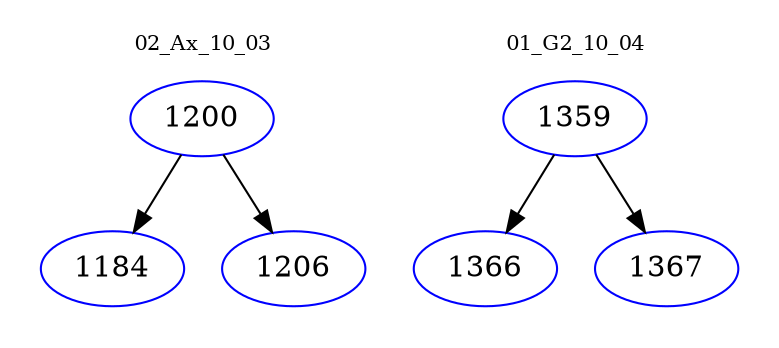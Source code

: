 digraph{
subgraph cluster_0 {
color = white
label = "02_Ax_10_03";
fontsize=10;
T0_1200 [label="1200", color="blue"]
T0_1200 -> T0_1184 [color="black"]
T0_1184 [label="1184", color="blue"]
T0_1200 -> T0_1206 [color="black"]
T0_1206 [label="1206", color="blue"]
}
subgraph cluster_1 {
color = white
label = "01_G2_10_04";
fontsize=10;
T1_1359 [label="1359", color="blue"]
T1_1359 -> T1_1366 [color="black"]
T1_1366 [label="1366", color="blue"]
T1_1359 -> T1_1367 [color="black"]
T1_1367 [label="1367", color="blue"]
}
}
